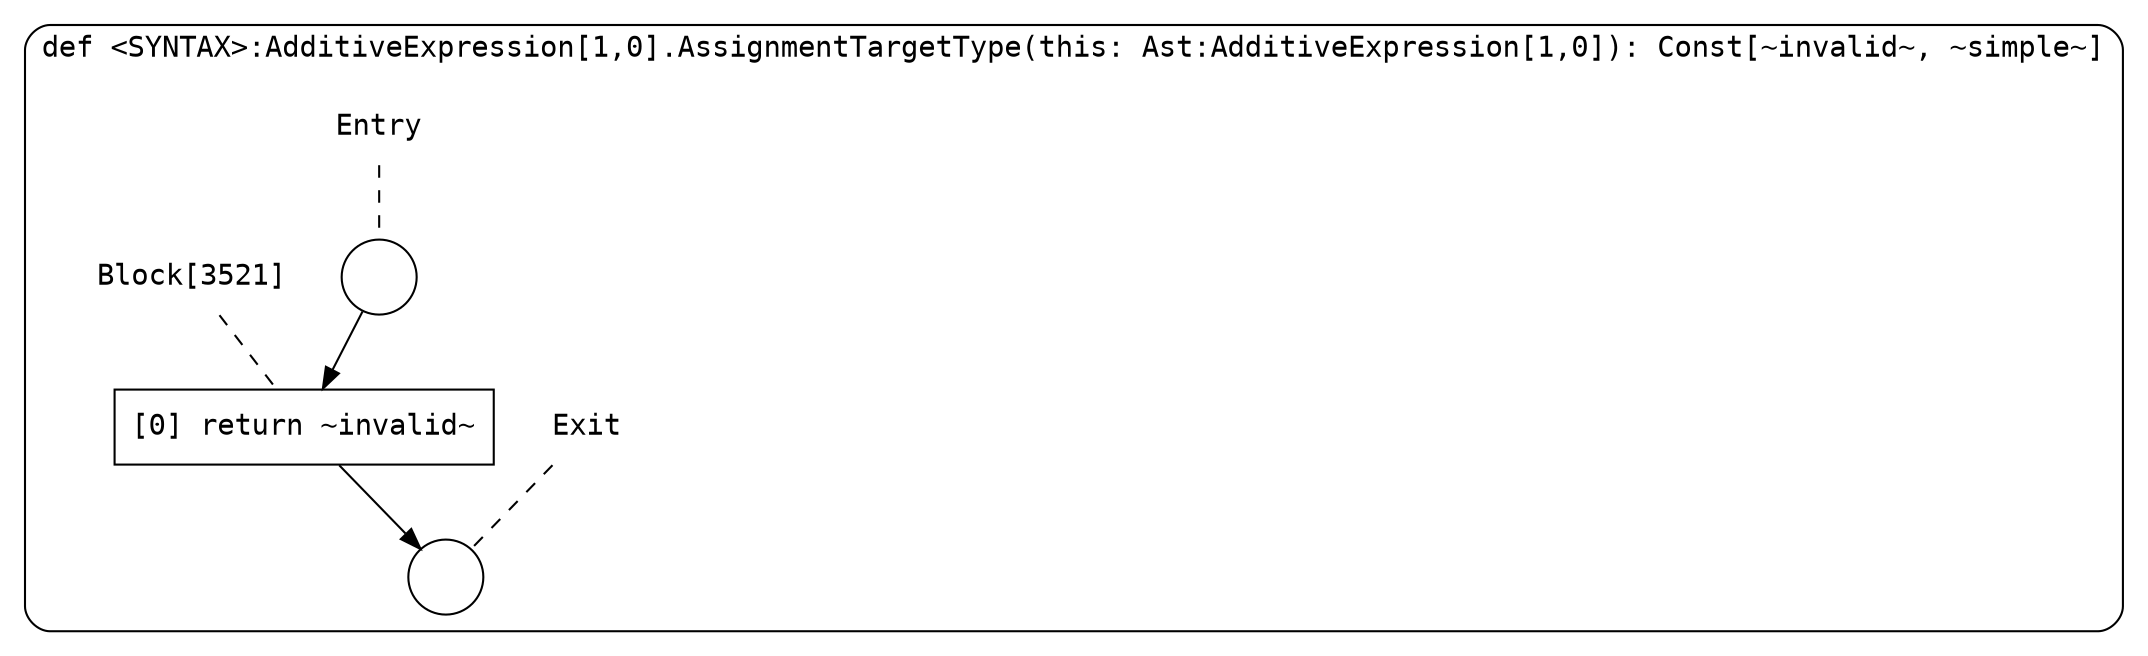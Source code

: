 digraph {
  graph [fontname = "Consolas"]
  node [fontname = "Consolas"]
  edge [fontname = "Consolas"]
  subgraph cluster924 {
    label = "def <SYNTAX>:AdditiveExpression[1,0].AssignmentTargetType(this: Ast:AdditiveExpression[1,0]): Const[~invalid~, ~simple~]"
    style = rounded
    cluster924_entry_name [shape=none, label=<<font color="black">Entry</font>>]
    cluster924_entry_name -> cluster924_entry [arrowhead=none, color="black", style=dashed]
    cluster924_entry [shape=circle label=" " color="black" fillcolor="white" style=filled]
    cluster924_entry -> node3521 [color="black"]
    cluster924_exit_name [shape=none, label=<<font color="black">Exit</font>>]
    cluster924_exit_name -> cluster924_exit [arrowhead=none, color="black", style=dashed]
    cluster924_exit [shape=circle label=" " color="black" fillcolor="white" style=filled]
    node3521_name [shape=none, label=<<font color="black">Block[3521]</font>>]
    node3521_name -> node3521 [arrowhead=none, color="black", style=dashed]
    node3521 [shape=box, label=<<font color="black">[0] return ~invalid~<BR ALIGN="LEFT"/></font>> color="black" fillcolor="white", style=filled]
    node3521 -> cluster924_exit [color="black"]
  }
}